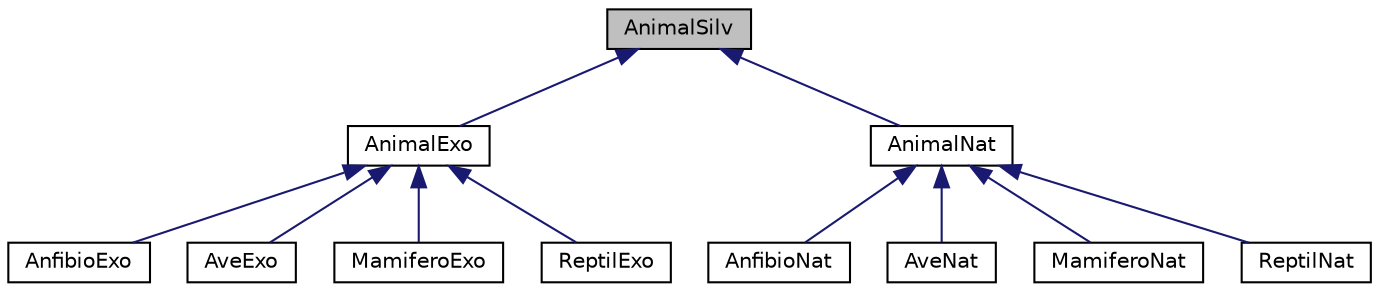 digraph "AnimalSilv"
{
  edge [fontname="Helvetica",fontsize="10",labelfontname="Helvetica",labelfontsize="10"];
  node [fontname="Helvetica",fontsize="10",shape=record];
  Node0 [label="AnimalSilv",height=0.2,width=0.4,color="black", fillcolor="grey75", style="filled", fontcolor="black"];
  Node0 -> Node1 [dir="back",color="midnightblue",fontsize="10",style="solid",fontname="Helvetica"];
  Node1 [label="AnimalExo",height=0.2,width=0.4,color="black", fillcolor="white", style="filled",URL="$class_animal_exo.html",tooltip="Classe dos animais exóticos. "];
  Node1 -> Node2 [dir="back",color="midnightblue",fontsize="10",style="solid",fontname="Helvetica"];
  Node2 [label="AnfibioExo",height=0.2,width=0.4,color="black", fillcolor="white", style="filled",URL="$class_anfibio_exo.html",tooltip="Classe dos anfíbios exóticos. "];
  Node1 -> Node3 [dir="back",color="midnightblue",fontsize="10",style="solid",fontname="Helvetica"];
  Node3 [label="AveExo",height=0.2,width=0.4,color="black", fillcolor="white", style="filled",URL="$class_ave_exo.html",tooltip="Classe das aves exóticas. "];
  Node1 -> Node4 [dir="back",color="midnightblue",fontsize="10",style="solid",fontname="Helvetica"];
  Node4 [label="MamiferoExo",height=0.2,width=0.4,color="black", fillcolor="white", style="filled",URL="$class_mamifero_exo.html",tooltip="Classe dos mamíferos exóticos. "];
  Node1 -> Node5 [dir="back",color="midnightblue",fontsize="10",style="solid",fontname="Helvetica"];
  Node5 [label="ReptilExo",height=0.2,width=0.4,color="black", fillcolor="white", style="filled",URL="$class_reptil_exo.html",tooltip="Classe dos répteis exóticos. "];
  Node0 -> Node6 [dir="back",color="midnightblue",fontsize="10",style="solid",fontname="Helvetica"];
  Node6 [label="AnimalNat",height=0.2,width=0.4,color="black", fillcolor="white", style="filled",URL="$class_animal_nat.html",tooltip="Classe dos animais nativos. "];
  Node6 -> Node7 [dir="back",color="midnightblue",fontsize="10",style="solid",fontname="Helvetica"];
  Node7 [label="AnfibioNat",height=0.2,width=0.4,color="black", fillcolor="white", style="filled",URL="$class_anfibio_nat.html",tooltip="Classe dos anfíbios nativos. "];
  Node6 -> Node8 [dir="back",color="midnightblue",fontsize="10",style="solid",fontname="Helvetica"];
  Node8 [label="AveNat",height=0.2,width=0.4,color="black", fillcolor="white", style="filled",URL="$class_ave_nat.html",tooltip="Classe das aves nativas. "];
  Node6 -> Node9 [dir="back",color="midnightblue",fontsize="10",style="solid",fontname="Helvetica"];
  Node9 [label="MamiferoNat",height=0.2,width=0.4,color="black", fillcolor="white", style="filled",URL="$class_mamifero_nat.html",tooltip="Classe dos mamíferos nativos. "];
  Node6 -> Node10 [dir="back",color="midnightblue",fontsize="10",style="solid",fontname="Helvetica"];
  Node10 [label="ReptilNat",height=0.2,width=0.4,color="black", fillcolor="white", style="filled",URL="$class_reptil_nat.html"];
}

